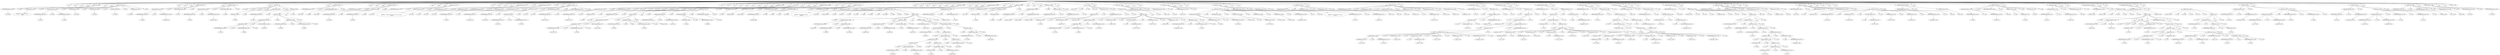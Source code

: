digraph {

"Prog_10576"->"<
>10577";
"Prog_10576"->"<
>10578";
"Prog_10576"->"<
>10579";
"Prog_10576"->"<
>10580";
"Prog_10576"->"CallFunction_10581";
"CallFunction_10581"->"IDENTIFIERExpression_10582";
"IDENTIFIERExpression_10582"->"<cat>10583";
"CallFunction_10581"->"<(>10584";
"CallFunction_10581"->"STRINGExpression_10585";
"STRINGExpression_10585"->"<EXAMPLE 1: sin(x) for a vector --\n>10586";
"CallFunction_10581"->"<)>10587";
"Prog_10576"->"<
>10588";
"Prog_10576"->"<
>10589";
"Prog_10576"->"CallFunction_10590";
"CallFunction_10590"->"AssignmentOpetators_10591";
"AssignmentOpetators_10591"->"IDENTIFIERExpression_10592";
"IDENTIFIERExpression_10592"->"<x>10593";
"AssignmentOpetators_10591"->"<=>10594";
"AssignmentOpetators_10591"->"IDENTIFIERExpression_10595";
"IDENTIFIERExpression_10595"->"<c>10596";
"CallFunction_10590"->"<(>10597";
"CallFunction_10590"->"FLOATExpression_10598";
"FLOATExpression_10598"->"<0.1>10599";
"CallFunction_10590"->"<,>10600";
"CallFunction_10590"->"FLOATExpression_10601";
"FLOATExpression_10601"->"<0.6>10602";
"CallFunction_10590"->"<,>10603";
"CallFunction_10590"->"FLOATExpression_10604";
"FLOATExpression_10604"->"<1.0>10605";
"CallFunction_10590"->"<,>10606";
"CallFunction_10590"->"FLOATExpression_10607";
"FLOATExpression_10607"->"<1.5>10608";
"CallFunction_10590"->"<)>10609";
"Prog_10576"->"<
>10610";
"Prog_10576"->"<
>10611";
"Prog_10576"->"<
>10612";
"Prog_10576"->"CallFunction_10613";
"CallFunction_10613"->"AssignmentOpetators_10614";
"AssignmentOpetators_10614"->"IDENTIFIERExpression_10615";
"IDENTIFIERExpression_10615"->"<n>10616";
"AssignmentOpetators_10614"->"<=>10617";
"AssignmentOpetators_10614"->"IDENTIFIERExpression_10618";
"IDENTIFIERExpression_10618"->"<length>10619";
"CallFunction_10613"->"<(>10620";
"CallFunction_10613"->"IDENTIFIERExpression_10621";
"IDENTIFIERExpression_10621"->"<x>10622";
"CallFunction_10613"->"<)>10623";
"Prog_10576"->"<
>10624";
"Prog_10576"->"CallFunction_10625";
"CallFunction_10625"->"AssignmentOpetators_10626";
"AssignmentOpetators_10626"->"IDENTIFIERExpression_10627";
"IDENTIFIERExpression_10627"->"<r>10628";
"AssignmentOpetators_10626"->"<=>10629";
"AssignmentOpetators_10626"->"IDENTIFIERExpression_10630";
"IDENTIFIERExpression_10630"->"<numeric>10631";
"CallFunction_10625"->"<(>10632";
"CallFunction_10625"->"IDENTIFIERExpression_10633";
"IDENTIFIERExpression_10633"->"<n>10634";
"CallFunction_10625"->"<)>10635";
"Prog_10576"->"<
>10636";
"Prog_10576"->"For_10637";
"For_10637"->"<for>10638";
"For_10637"->"<(>10639";
"For_10637"->"<i>10640";
"For_10637"->"<in>10641";
"For_10637"->"ColonOperator_10642";
"ColonOperator_10642"->"INTExpression_10643";
"INTExpression_10643"->"<1>10644";
"ColonOperator_10642"->"<:>10645";
"ColonOperator_10642"->"IDENTIFIERExpression_10646";
"IDENTIFIERExpression_10646"->"<n>10647";
"For_10637"->"<)>10648";
"For_10637"->"Compound_10649";
"Compound_10649"->"<{>10650";
"Compound_10649"->"CallFunction_10651";
"CallFunction_10651"->"AssignmentOpetators_10652";
"AssignmentOpetators_10652"->"IndexingBasic_10653";
"IndexingBasic_10653"->"IDENTIFIERExpression_10654";
"IDENTIFIERExpression_10654"->"<r>10655";
"IndexingBasic_10653"->"<[>10656";
"IndexingBasic_10653"->"IDENTIFIERExpression_10657";
"IDENTIFIERExpression_10657"->"<i>10658";
"IndexingBasic_10653"->"<]>10659";
"AssignmentOpetators_10652"->"<=>10660";
"AssignmentOpetators_10652"->"IDENTIFIERExpression_10661";
"IDENTIFIERExpression_10661"->"<sin>10662";
"CallFunction_10651"->"<(>10663";
"CallFunction_10651"->"IndexingBasic_10664";
"IndexingBasic_10664"->"IDENTIFIERExpression_10665";
"IDENTIFIERExpression_10665"->"<x>10666";
"IndexingBasic_10664"->"<[>10667";
"IndexingBasic_10664"->"IDENTIFIERExpression_10668";
"IDENTIFIERExpression_10668"->"<i>10669";
"IndexingBasic_10664"->"<]>10670";
"CallFunction_10651"->"<)>10671";
"Compound_10649"->"<
>10672";
"Compound_10649"->"<}>10673";
"Prog_10576"->"<
>10674";
"Prog_10576"->"CallFunction_10675";
"CallFunction_10675"->"IDENTIFIERExpression_10676";
"IDENTIFIERExpression_10676"->"<print>10677";
"CallFunction_10675"->"<(>10678";
"CallFunction_10675"->"IDENTIFIERExpression_10679";
"IDENTIFIERExpression_10679"->"<r>10680";
"CallFunction_10675"->"<)>10681";
"Prog_10576"->"<
>10682";
"Prog_10576"->"<
>10683";
"Prog_10576"->"<
>10684";
"Prog_10576"->"CallFunction_10685";
"CallFunction_10685"->"IDENTIFIERExpression_10686";
"IDENTIFIERExpression_10686"->"<print>10687";
"CallFunction_10685"->"<(>10688";
"CallFunction_10685"->"CallFunction_10689";
"CallFunction_10689"->"IDENTIFIERExpression_10690";
"IDENTIFIERExpression_10690"->"<sin>10691";
"CallFunction_10689"->"<(>10692";
"CallFunction_10689"->"IDENTIFIERExpression_10693";
"IDENTIFIERExpression_10693"->"<x>10694";
"CallFunction_10689"->"<)>10695";
"CallFunction_10685"->"<)>10696";
"Prog_10576"->"<
>10697";
"Prog_10576"->"<
>10698";
"Prog_10576"->"<
>10699";
"Prog_10576"->"CallFunction_10700";
"CallFunction_10700"->"IDENTIFIERExpression_10701";
"IDENTIFIERExpression_10701"->"<cat>10702";
"CallFunction_10700"->"<(>10703";
"CallFunction_10700"->"STRINGExpression_10704";
"STRINGExpression_10704"->"<\n\nEXAMPLE 2: Compute the mean of every row of a matrix --\n>10705";
"CallFunction_10700"->"<)>10706";
"Prog_10576"->"<
>10707";
"Prog_10576"->"<
>10708";
"Prog_10576"->"<
>10709";
"Prog_10576"->"<
>10710";
"Prog_10576"->"AssignmentOpetators_10711";
"AssignmentOpetators_10711"->"IDENTIFIERExpression_10712";
"IDENTIFIERExpression_10712"->"<N>10713";
"AssignmentOpetators_10711"->"<=>10714";
"AssignmentOpetators_10711"->"INTExpression_10715";
"INTExpression_10715"->"<4>10716";
"Prog_10576"->"<;>10717";
"Prog_10576"->"AssignmentOpetators_10718";
"AssignmentOpetators_10718"->"IDENTIFIERExpression_10719";
"IDENTIFIERExpression_10719"->"<M>10720";
"AssignmentOpetators_10718"->"<=>10721";
"AssignmentOpetators_10718"->"INTExpression_10722";
"INTExpression_10722"->"<100>10723";
"Prog_10576"->"<;>10724";
"Prog_10576"->"<
>10725";
"Prog_10576"->"CallFunction_10726";
"CallFunction_10726"->"AssignmentOpetators_10727";
"AssignmentOpetators_10727"->"IDENTIFIERExpression_10728";
"IDENTIFIERExpression_10728"->"<r>10729";
"AssignmentOpetators_10727"->"<=>10730";
"AssignmentOpetators_10727"->"IDENTIFIERExpression_10731";
"IDENTIFIERExpression_10731"->"<matrix>10732";
"CallFunction_10726"->"<(>10733";
"CallFunction_10726"->"CallFunction_10734";
"CallFunction_10734"->"IDENTIFIERExpression_10735";
"IDENTIFIERExpression_10735"->"<runif>10736";
"CallFunction_10734"->"<(>10737";
"CallFunction_10734"->"MultOrDivBinary_10738";
"MultOrDivBinary_10738"->"IDENTIFIERExpression_10739";
"IDENTIFIERExpression_10739"->"<N>10740";
"MultOrDivBinary_10738"->"<*>10741";
"MultOrDivBinary_10738"->"IDENTIFIERExpression_10742";
"IDENTIFIERExpression_10742"->"<M>10743";
"CallFunction_10734"->"<)>10744";
"CallFunction_10726"->"<,>10745";
"CallFunction_10726"->"IDENTIFIERExpression_10746";
"IDENTIFIERExpression_10746"->"<N>10747";
"CallFunction_10726"->"<,>10748";
"CallFunction_10726"->"IDENTIFIERExpression_10749";
"IDENTIFIERExpression_10749"->"<M>10750";
"CallFunction_10726"->"<)>10751";
"Prog_10576"->"<
>10752";
"Prog_10576"->"<
>10753";
"Prog_10576"->"<
>10754";
"Prog_10576"->"<
>10755";
"Prog_10576"->"<
>10756";
"Prog_10576"->"<
>10757";
"Prog_10576"->"<
>10758";
"Prog_10576"->"<
>10759";
"Prog_10576"->"<
>10760";
"Prog_10576"->"CallFunction_10761";
"CallFunction_10761"->"AssignmentOpetators_10762";
"AssignmentOpetators_10762"->"IDENTIFIERExpression_10763";
"IDENTIFIERExpression_10763"->"<mean1>10764";
"AssignmentOpetators_10762"->"<=>10765";
"AssignmentOpetators_10762"->"IDENTIFIERExpression_10766";
"IDENTIFIERExpression_10766"->"<numeric>10767";
"CallFunction_10761"->"<(>10768";
"CallFunction_10761"->"IDENTIFIERExpression_10769";
"IDENTIFIERExpression_10769"->"<M>10770";
"CallFunction_10761"->"<)>10771";
"Prog_10576"->"<
>10772";
"Prog_10576"->"For_10773";
"For_10773"->"<for>10774";
"For_10773"->"<(>10775";
"For_10773"->"<i>10776";
"For_10773"->"<in>10777";
"For_10773"->"ColonOperator_10778";
"ColonOperator_10778"->"INTExpression_10779";
"INTExpression_10779"->"<1>10780";
"ColonOperator_10778"->"<:>10781";
"ColonOperator_10778"->"IDENTIFIERExpression_10782";
"IDENTIFIERExpression_10782"->"<M>10783";
"For_10773"->"<)>10784";
"For_10773"->"Compound_10785";
"Compound_10785"->"<{>10786";
"Compound_10785"->"CallFunction_10787";
"CallFunction_10787"->"AssignmentOpetators_10788";
"AssignmentOpetators_10788"->"IndexingBasic_10789";
"IndexingBasic_10789"->"IDENTIFIERExpression_10790";
"IDENTIFIERExpression_10790"->"<mean1>10791";
"IndexingBasic_10789"->"<[>10792";
"IndexingBasic_10789"->"IDENTIFIERExpression_10793";
"IDENTIFIERExpression_10793"->"<i>10794";
"IndexingBasic_10789"->"<]>10795";
"AssignmentOpetators_10788"->"<=>10796";
"AssignmentOpetators_10788"->"IDENTIFIERExpression_10797";
"IDENTIFIERExpression_10797"->"<mean>10798";
"CallFunction_10787"->"<(>10799";
"CallFunction_10787"->"IndexingBasic_10800";
"IndexingBasic_10800"->"IDENTIFIERExpression_10801";
"IDENTIFIERExpression_10801"->"<r>10802";
"IndexingBasic_10800"->"<[>10803";
"IndexingBasic_10800"->"<,>10804";
"IndexingBasic_10800"->"IDENTIFIERExpression_10805";
"IDENTIFIERExpression_10805"->"<i>10806";
"IndexingBasic_10800"->"<]>10807";
"CallFunction_10787"->"<)>10808";
"Compound_10785"->"<
>10809";
"Compound_10785"->"<}>10810";
"Prog_10576"->"<
>10811";
"Prog_10576"->"<
>10812";
"Prog_10576"->"<
>10813";
"Prog_10576"->"WrappedWithPercent_10814";
"WrappedWithPercent_10814"->"CallFunction_10815";
"CallFunction_10815"->"AssignmentOpetators_10816";
"AssignmentOpetators_10816"->"IDENTIFIERExpression_10817";
"IDENTIFIERExpression_10817"->"<mean2>10818";
"AssignmentOpetators_10816"->"<=>10819";
"AssignmentOpetators_10816"->"IDENTIFIERExpression_10820";
"IDENTIFIERExpression_10820"->"<rep>10821";
"CallFunction_10815"->"<(>10822";
"CallFunction_10815"->"MultOrDivBinary_10823";
"MultOrDivBinary_10823"->"INTExpression_10824";
"INTExpression_10824"->"<1>10825";
"MultOrDivBinary_10823"->"</>10826";
"MultOrDivBinary_10823"->"IDENTIFIERExpression_10827";
"IDENTIFIERExpression_10827"->"<N>10828";
"CallFunction_10815"->"<,>10829";
"CallFunction_10815"->"IDENTIFIERExpression_10830";
"IDENTIFIERExpression_10830"->"<N>10831";
"CallFunction_10815"->"<)>10832";
"WrappedWithPercent_10814"->"<%*%>10833";
"WrappedWithPercent_10814"->"IDENTIFIERExpression_10834";
"IDENTIFIERExpression_10834"->"<r>10835";
"Prog_10576"->"<
>10836";
"Prog_10576"->"<
>10837";
"Prog_10576"->"<
>10838";
"Prog_10576"->"CallFunction_10839";
"CallFunction_10839"->"IDENTIFIERExpression_10840";
"IDENTIFIERExpression_10840"->"<all.equal>10841";
"CallFunction_10839"->"<(>10842";
"CallFunction_10839"->"IDENTIFIERExpression_10843";
"IDENTIFIERExpression_10843"->"<mean1>10844";
"CallFunction_10839"->"<,>10845";
"CallFunction_10839"->"IndexingBasic_10846";
"IndexingBasic_10846"->"IDENTIFIERExpression_10847";
"IDENTIFIERExpression_10847"->"<mean2>10848";
"IndexingBasic_10846"->"<[>10849";
"IndexingBasic_10846"->"<,>10850";
"IndexingBasic_10846"->"<]>10851";
"CallFunction_10839"->"<)>10852";
"Prog_10576"->"<
>10853";
"Prog_10576"->"<
>10854";
"Prog_10576"->"<
>10855";
"Prog_10576"->"<
>10856";
"Prog_10576"->"<
>10857";
"Prog_10576"->"<
>10858";
"Prog_10576"->"<
>10859";
"Prog_10576"->"CallFunction_10860";
"CallFunction_10860"->"IDENTIFIERExpression_10861";
"IDENTIFIERExpression_10861"->"<cat>10862";
"CallFunction_10860"->"<(>10863";
"CallFunction_10860"->"STRINGExpression_10864";
"STRINGExpression_10864"->"<\n\nEXAMPLE 3: Nelson-Siegel yield curve\n>10865";
"CallFunction_10860"->"<)>10866";
"Prog_10576"->"<
>10867";
"Prog_10576"->"<
>10868";
"Prog_10576"->"<
>10869";
"Prog_10576"->"AssignmentOpetators_10870";
"AssignmentOpetators_10870"->"IDENTIFIERExpression_10871";
"IDENTIFIERExpression_10871"->"<nsz>10872";
"AssignmentOpetators_10870"->"<<->10873";
"AssignmentOpetators_10870"->"DefineFunction_10874";
"DefineFunction_10874"->"<function>10875";
"DefineFunction_10874"->"<(>10876";
"DefineFunction_10874"->"<b0>10877";
"DefineFunction_10874"->"<,>10878";
"DefineFunction_10874"->"<b1>10879";
"DefineFunction_10874"->"<,>10880";
"DefineFunction_10874"->"<b2>10881";
"DefineFunction_10874"->"<,>10882";
"DefineFunction_10874"->"<tau>10883";
"DefineFunction_10874"->"<,>10884";
"DefineFunction_10874"->"<t>10885";
"DefineFunction_10874"->"<)>10886";
"DefineFunction_10874"->"Compound_10887";
"Compound_10887"->"<{>10888";
"Compound_10887"->"AssignmentOpetators_10889";
"AssignmentOpetators_10889"->"IDENTIFIERExpression_10890";
"IDENTIFIERExpression_10890"->"<tmp>10891";
"AssignmentOpetators_10889"->"<=>10892";
"AssignmentOpetators_10889"->"MultOrDivBinary_10893";
"MultOrDivBinary_10893"->"IDENTIFIERExpression_10894";
"IDENTIFIERExpression_10894"->"<t>10895";
"MultOrDivBinary_10893"->"</>10896";
"MultOrDivBinary_10893"->"IDENTIFIERExpression_10897";
"IDENTIFIERExpression_10897"->"<tau>10898";
"Compound_10887"->"<
>10899";
"Compound_10887"->"CallFunction_10900";
"CallFunction_10900"->"AssignmentOpetators_10901";
"AssignmentOpetators_10901"->"IDENTIFIERExpression_10902";
"IDENTIFIERExpression_10902"->"<tmp2>10903";
"AssignmentOpetators_10901"->"<=>10904";
"AssignmentOpetators_10901"->"IDENTIFIERExpression_10905";
"IDENTIFIERExpression_10905"->"<exp>10906";
"CallFunction_10900"->"<(>10907";
"CallFunction_10900"->"MinusOrPlusUnary_10908";
"MinusOrPlusUnary_10908"->"<->10909";
"MinusOrPlusUnary_10908"->"IDENTIFIERExpression_10910";
"IDENTIFIERExpression_10910"->"<tmp>10911";
"CallFunction_10900"->"<)>10912";
"Compound_10887"->"<
>10913";
"Compound_10887"->"CallFunction_10914";
"CallFunction_10914"->"IDENTIFIERExpression_10915";
"IDENTIFIERExpression_10915"->"<return>10916";
"CallFunction_10914"->"<(>10917";
"CallFunction_10914"->"MinusOrPlusBinary_10918";
"MinusOrPlusBinary_10918"->"MinusOrPlusBinary_10919";
"MinusOrPlusBinary_10919"->"IDENTIFIERExpression_10920";
"IDENTIFIERExpression_10920"->"<b0>10921";
"MinusOrPlusBinary_10919"->"<+>10922";
"MinusOrPlusBinary_10919"->"Parenthesis_10923";
"Parenthesis_10923"->"<(>10924";
"Parenthesis_10923"->"MultOrDivBinary_10925";
"MultOrDivBinary_10925"->"MultOrDivBinary_10926";
"MultOrDivBinary_10926"->"Parenthesis_10927";
"Parenthesis_10927"->"<(>10928";
"Parenthesis_10927"->"MinusOrPlusBinary_10929";
"MinusOrPlusBinary_10929"->"IDENTIFIERExpression_10930";
"IDENTIFIERExpression_10930"->"<b1>10931";
"MinusOrPlusBinary_10929"->"<+>10932";
"MinusOrPlusBinary_10929"->"IDENTIFIERExpression_10933";
"IDENTIFIERExpression_10933"->"<b2>10934";
"Parenthesis_10927"->"<)>10935";
"MultOrDivBinary_10926"->"<*>10936";
"MultOrDivBinary_10926"->"Parenthesis_10937";
"Parenthesis_10937"->"<(>10938";
"Parenthesis_10937"->"MinusOrPlusBinary_10939";
"MinusOrPlusBinary_10939"->"INTExpression_10940";
"INTExpression_10940"->"<1>10941";
"MinusOrPlusBinary_10939"->"<->10942";
"MinusOrPlusBinary_10939"->"IDENTIFIERExpression_10943";
"IDENTIFIERExpression_10943"->"<tmp2>10944";
"Parenthesis_10937"->"<)>10945";
"MultOrDivBinary_10925"->"</>10946";
"MultOrDivBinary_10925"->"Parenthesis_10947";
"Parenthesis_10947"->"<(>10948";
"Parenthesis_10947"->"IDENTIFIERExpression_10949";
"IDENTIFIERExpression_10949"->"<tmp>10950";
"Parenthesis_10947"->"<)>10951";
"Parenthesis_10923"->"<)>10952";
"MinusOrPlusBinary_10918"->"<->10953";
"MinusOrPlusBinary_10918"->"Parenthesis_10954";
"Parenthesis_10954"->"<(>10955";
"Parenthesis_10954"->"MultOrDivBinary_10956";
"MultOrDivBinary_10956"->"IDENTIFIERExpression_10957";
"IDENTIFIERExpression_10957"->"<b2>10958";
"MultOrDivBinary_10956"->"<*>10959";
"MultOrDivBinary_10956"->"IDENTIFIERExpression_10960";
"IDENTIFIERExpression_10960"->"<tmp2>10961";
"Parenthesis_10954"->"<)>10962";
"CallFunction_10914"->"<)>10963";
"Compound_10887"->"<
>10964";
"Compound_10887"->"<}>10965";
"Prog_10576"->"<
>10966";
"Prog_10576"->"<
>10967";
"Prog_10576"->"CallFunction_10968";
"CallFunction_10968"->"AssignmentOpetators_10969";
"AssignmentOpetators_10969"->"IDENTIFIERExpression_10970";
"IDENTIFIERExpression_10970"->"<timepoints>10971";
"AssignmentOpetators_10969"->"<<->10972";
"AssignmentOpetators_10969"->"IDENTIFIERExpression_10973";
"IDENTIFIERExpression_10973"->"<c>10974";
"CallFunction_10968"->"<(>10975";
"CallFunction_10968"->"FLOATExpression_10976";
"FLOATExpression_10976"->"<0.01>10977";
"CallFunction_10968"->"<,>10978";
"CallFunction_10968"->"ColonOperator_10979";
"ColonOperator_10979"->"INTExpression_10980";
"INTExpression_10980"->"<1>10981";
"ColonOperator_10979"->"<:>10982";
"ColonOperator_10979"->"INTExpression_10983";
"INTExpression_10983"->"<5>10984";
"CallFunction_10968"->"<)>10985";
"Prog_10576"->"<
>10986";
"Prog_10576"->"<
>10987";
"Prog_10576"->"<
>10988";
"Prog_10576"->"CallFunction_10989";
"CallFunction_10989"->"AssignmentOpetators_10990";
"AssignmentOpetators_10990"->"IDENTIFIERExpression_10991";
"IDENTIFIERExpression_10991"->"<z>10992";
"AssignmentOpetators_10990"->"<<->10993";
"AssignmentOpetators_10990"->"IDENTIFIERExpression_10994";
"IDENTIFIERExpression_10994"->"<numeric>10995";
"CallFunction_10989"->"<(>10996";
"CallFunction_10989"->"CallFunction_10997";
"CallFunction_10997"->"IDENTIFIERExpression_10998";
"IDENTIFIERExpression_10998"->"<length>10999";
"CallFunction_10997"->"<(>11000";
"CallFunction_10997"->"IDENTIFIERExpression_11001";
"IDENTIFIERExpression_11001"->"<timepoints>11002";
"CallFunction_10997"->"<)>11003";
"CallFunction_10989"->"<)>11004";
"Prog_10576"->"<
>11005";
"Prog_10576"->"For_11006";
"For_11006"->"<for>11007";
"For_11006"->"<(>11008";
"For_11006"->"<i>11009";
"For_11006"->"<in>11010";
"For_11006"->"CallFunction_11011";
"CallFunction_11011"->"ColonOperator_11012";
"ColonOperator_11012"->"INTExpression_11013";
"INTExpression_11013"->"<1>11014";
"ColonOperator_11012"->"<:>11015";
"ColonOperator_11012"->"IDENTIFIERExpression_11016";
"IDENTIFIERExpression_11016"->"<length>11017";
"CallFunction_11011"->"<(>11018";
"CallFunction_11011"->"IDENTIFIERExpression_11019";
"IDENTIFIERExpression_11019"->"<timepoints>11020";
"CallFunction_11011"->"<)>11021";
"For_11006"->"<)>11022";
"For_11006"->"Compound_11023";
"Compound_11023"->"<{>11024";
"Compound_11023"->"CallFunction_11025";
"CallFunction_11025"->"AssignmentOpetators_11026";
"AssignmentOpetators_11026"->"IndexingBasic_11027";
"IndexingBasic_11027"->"IDENTIFIERExpression_11028";
"IDENTIFIERExpression_11028"->"<z>11029";
"IndexingBasic_11027"->"<[>11030";
"IndexingBasic_11027"->"IDENTIFIERExpression_11031";
"IDENTIFIERExpression_11031"->"<i>11032";
"IndexingBasic_11027"->"<]>11033";
"AssignmentOpetators_11026"->"<<->11034";
"AssignmentOpetators_11026"->"IDENTIFIERExpression_11035";
"IDENTIFIERExpression_11035"->"<nsz>11036";
"CallFunction_11025"->"<(>11037";
"CallFunction_11025"->"FLOATExpression_11038";
"FLOATExpression_11038"->"<14.084>11039";
"CallFunction_11025"->"<,>11040";
"CallFunction_11025"->"MinusOrPlusUnary_11041";
"MinusOrPlusUnary_11041"->"<->11042";
"MinusOrPlusUnary_11041"->"FLOATExpression_11043";
"FLOATExpression_11043"->"<3.4107>11044";
"CallFunction_11025"->"<,>11045";
"CallFunction_11025"->"FLOATExpression_11046";
"FLOATExpression_11046"->"<0.0015>11047";
"CallFunction_11025"->"<,>11048";
"CallFunction_11025"->"FLOATExpression_11049";
"FLOATExpression_11049"->"<1.8832>11050";
"CallFunction_11025"->"<,>11051";
"CallFunction_11025"->"IndexingBasic_11052";
"IndexingBasic_11052"->"IDENTIFIERExpression_11053";
"IDENTIFIERExpression_11053"->"<timepoints>11054";
"IndexingBasic_11052"->"<[>11055";
"IndexingBasic_11052"->"IDENTIFIERExpression_11056";
"IDENTIFIERExpression_11056"->"<i>11057";
"IndexingBasic_11052"->"<]>11058";
"CallFunction_11025"->"<)>11059";
"Compound_11023"->"<
>11060";
"Compound_11023"->"<}>11061";
"Prog_10576"->"<
>11062";
"Prog_10576"->"CallFunction_11063";
"CallFunction_11063"->"IDENTIFIERExpression_11064";
"IDENTIFIERExpression_11064"->"<print>11065";
"CallFunction_11063"->"<(>11066";
"CallFunction_11063"->"IDENTIFIERExpression_11067";
"IDENTIFIERExpression_11067"->"<z>11068";
"CallFunction_11063"->"<)>11069";
"Prog_10576"->"<
>11070";
"Prog_10576"->"<
>11071";
"Prog_10576"->"<
>11072";
"Prog_10576"->"CallFunction_11073";
"CallFunction_11073"->"IDENTIFIERExpression_11074";
"IDENTIFIERExpression_11074"->"<print>11075";
"CallFunction_11073"->"<(>11076";
"CallFunction_11073"->"CallFunction_11077";
"CallFunction_11077"->"AssignmentOpetators_11078";
"AssignmentOpetators_11078"->"IDENTIFIERExpression_11079";
"IDENTIFIERExpression_11079"->"<z>11080";
"AssignmentOpetators_11078"->"<<->11081";
"AssignmentOpetators_11078"->"IDENTIFIERExpression_11082";
"IDENTIFIERExpression_11082"->"<nsz>11083";
"CallFunction_11077"->"<(>11084";
"CallFunction_11077"->"FLOATExpression_11085";
"FLOATExpression_11085"->"<14.084>11086";
"CallFunction_11077"->"<,>11087";
"CallFunction_11077"->"MinusOrPlusUnary_11088";
"MinusOrPlusUnary_11088"->"<->11089";
"MinusOrPlusUnary_11088"->"FLOATExpression_11090";
"FLOATExpression_11090"->"<3.4107>11091";
"CallFunction_11077"->"<,>11092";
"CallFunction_11077"->"FLOATExpression_11093";
"FLOATExpression_11093"->"<0.0015>11094";
"CallFunction_11077"->"<,>11095";
"CallFunction_11077"->"FLOATExpression_11096";
"FLOATExpression_11096"->"<1.8832>11097";
"CallFunction_11077"->"<,>11098";
"CallFunction_11077"->"IDENTIFIERExpression_11099";
"IDENTIFIERExpression_11099"->"<timepoints>11100";
"CallFunction_11077"->"<)>11101";
"CallFunction_11073"->"<)>11102";
"Prog_10576"->"<
>11103";
"Prog_10576"->"<
>11104";
"Prog_10576"->"<
>11105";
"Prog_10576"->"CallFunction_11106";
"CallFunction_11106"->"IDENTIFIERExpression_11107";
"IDENTIFIERExpression_11107"->"<cat>11108";
"CallFunction_11106"->"<(>11109";
"CallFunction_11106"->"STRINGExpression_11110";
"STRINGExpression_11110"->"<\n\nEXAMPLE 3: Making the NPV of a bond--\n>11111";
"CallFunction_11106"->"<)>11112";
"Prog_10576"->"<
>11113";
"Prog_10576"->"<
>11114";
"Prog_10576"->"<
>11115";
"Prog_10576"->"CallFunction_11116";
"CallFunction_11116"->"AssignmentOpetators_11117";
"AssignmentOpetators_11117"->"IDENTIFIERExpression_11118";
"IDENTIFIERExpression_11118"->"<C>11119";
"AssignmentOpetators_11117"->"<=>11120";
"AssignmentOpetators_11117"->"IDENTIFIERExpression_11121";
"IDENTIFIERExpression_11121"->"<rep>11122";
"CallFunction_11116"->"<(>11123";
"CallFunction_11116"->"INTExpression_11124";
"INTExpression_11124"->"<100>11125";
"CallFunction_11116"->"<,>11126";
"CallFunction_11116"->"INTExpression_11127";
"INTExpression_11127"->"<6>11128";
"CallFunction_11116"->"<)>11129";
"Prog_10576"->"<
>11130";
"Prog_10576"->"CallFunction_11131";
"CallFunction_11131"->"IDENTIFIERExpression_11132";
"IDENTIFIERExpression_11132"->"<nsz>11133";
"CallFunction_11131"->"<(>11134";
"CallFunction_11131"->"FLOATExpression_11135";
"FLOATExpression_11135"->"<14.084>11136";
"CallFunction_11131"->"<,>11137";
"CallFunction_11131"->"MinusOrPlusUnary_11138";
"MinusOrPlusUnary_11138"->"<->11139";
"MinusOrPlusUnary_11138"->"FLOATExpression_11140";
"FLOATExpression_11140"->"<3.4107>11141";
"CallFunction_11131"->"<,>11142";
"CallFunction_11131"->"FLOATExpression_11143";
"FLOATExpression_11143"->"<0.0015>11144";
"CallFunction_11131"->"<,>11145";
"CallFunction_11131"->"FLOATExpression_11146";
"FLOATExpression_11146"->"<1.8832>11147";
"CallFunction_11131"->"<,>11148";
"CallFunction_11131"->"IDENTIFIERExpression_11149";
"IDENTIFIERExpression_11149"->"<timepoints>11150";
"CallFunction_11131"->"<)>11151";
"Prog_10576"->"<
>11152";
"Prog_10576"->"MultOrDivBinary_11153";
"MultOrDivBinary_11153"->"IDENTIFIERExpression_11154";
"IDENTIFIERExpression_11154"->"<C>11155";
"MultOrDivBinary_11153"->"</>11156";
"MultOrDivBinary_11153"->"Parenthesis_11157";
"Parenthesis_11157"->"<(>11158";
"Parenthesis_11157"->"ExponentiationBinary_11159";
"ExponentiationBinary_11159"->"Parenthesis_11160";
"Parenthesis_11160"->"<(>11161";
"Parenthesis_11160"->"FLOATExpression_11162";
"FLOATExpression_11162"->"<1.05>11163";
"Parenthesis_11160"->"<)>11164";
"ExponentiationBinary_11159"->"<^>11165";
"ExponentiationBinary_11159"->"IDENTIFIERExpression_11166";
"IDENTIFIERExpression_11166"->"<timepoints>11167";
"Parenthesis_11157"->"<)>11168";
"Prog_10576"->"<
>11169";
"Prog_10576"->"MultOrDivBinary_11170";
"MultOrDivBinary_11170"->"IDENTIFIERExpression_11171";
"IDENTIFIERExpression_11171"->"<C>11172";
"MultOrDivBinary_11170"->"</>11173";
"MultOrDivBinary_11170"->"Parenthesis_11174";
"Parenthesis_11174"->"<(>11175";
"Parenthesis_11174"->"Parenthesis_11176";
"Parenthesis_11176"->"<(>11177";
"Parenthesis_11176"->"MinusOrPlusBinary_11178";
"MinusOrPlusBinary_11178"->"INTExpression_11179";
"INTExpression_11179"->"<1>11180";
"MinusOrPlusBinary_11178"->"<+>11181";
"MinusOrPlusBinary_11178"->"ExponentiationBinary_11182";
"ExponentiationBinary_11182"->"Parenthesis_11183";
"Parenthesis_11183"->"<(>11184";
"Parenthesis_11183"->"CallFunction_11185";
"CallFunction_11185"->"MultOrDivBinary_11186";
"MultOrDivBinary_11186"->"FLOATExpression_11187";
"FLOATExpression_11187"->"<0.01>11188";
"MultOrDivBinary_11186"->"<*>11189";
"MultOrDivBinary_11186"->"IDENTIFIERExpression_11190";
"IDENTIFIERExpression_11190"->"<nsz>11191";
"CallFunction_11185"->"<(>11192";
"CallFunction_11185"->"FLOATExpression_11193";
"FLOATExpression_11193"->"<14.084>11194";
"CallFunction_11185"->"<,>11195";
"CallFunction_11185"->"MinusOrPlusUnary_11196";
"MinusOrPlusUnary_11196"->"<->11197";
"MinusOrPlusUnary_11196"->"FLOATExpression_11198";
"FLOATExpression_11198"->"<3.4107>11199";
"CallFunction_11185"->"<,>11200";
"CallFunction_11185"->"FLOATExpression_11201";
"FLOATExpression_11201"->"<0.0015>11202";
"CallFunction_11185"->"<,>11203";
"CallFunction_11185"->"FLOATExpression_11204";
"FLOATExpression_11204"->"<1.8832>11205";
"CallFunction_11185"->"<,>11206";
"CallFunction_11185"->"IDENTIFIERExpression_11207";
"IDENTIFIERExpression_11207"->"<timepoints>11208";
"CallFunction_11185"->"<)>11209";
"Parenthesis_11183"->"<)>11210";
"ExponentiationBinary_11182"->"<^>11211";
"ExponentiationBinary_11182"->"IDENTIFIERExpression_11212";
"IDENTIFIERExpression_11212"->"<timepoints>11213";
"Parenthesis_11176"->"<)>11214";
"Parenthesis_11174"->"<)>11215";
"Prog_10576"->"<
>11216";
"Prog_10576"->"<
>11217";
"Prog_10576"->"WrappedWithPercent_11218";
"WrappedWithPercent_11218"->"IDENTIFIERExpression_11219";
"IDENTIFIERExpression_11219"->"<C>11220";
"WrappedWithPercent_11218"->"<%*%>11221";
"WrappedWithPercent_11218"->"ExponentiationBinary_11222";
"ExponentiationBinary_11222"->"Parenthesis_11223";
"Parenthesis_11223"->"<(>11224";
"Parenthesis_11223"->"MinusOrPlusBinary_11225";
"MinusOrPlusBinary_11225"->"INTExpression_11226";
"INTExpression_11226"->"<1>11227";
"MinusOrPlusBinary_11225"->"<+>11228";
"MinusOrPlusBinary_11225"->"Parenthesis_11229";
"Parenthesis_11229"->"<(>11230";
"Parenthesis_11229"->"CallFunction_11231";
"CallFunction_11231"->"MultOrDivBinary_11232";
"MultOrDivBinary_11232"->"FLOATExpression_11233";
"FLOATExpression_11233"->"<0.01>11234";
"MultOrDivBinary_11232"->"<*>11235";
"MultOrDivBinary_11232"->"IDENTIFIERExpression_11236";
"IDENTIFIERExpression_11236"->"<nsz>11237";
"CallFunction_11231"->"<(>11238";
"CallFunction_11231"->"FLOATExpression_11239";
"FLOATExpression_11239"->"<14.084>11240";
"CallFunction_11231"->"<,>11241";
"CallFunction_11231"->"MinusOrPlusUnary_11242";
"MinusOrPlusUnary_11242"->"<->11243";
"MinusOrPlusUnary_11242"->"FLOATExpression_11244";
"FLOATExpression_11244"->"<3.4107>11245";
"CallFunction_11231"->"<,>11246";
"CallFunction_11231"->"FLOATExpression_11247";
"FLOATExpression_11247"->"<0.0015>11248";
"CallFunction_11231"->"<,>11249";
"CallFunction_11231"->"FLOATExpression_11250";
"FLOATExpression_11250"->"<1.8832>11251";
"CallFunction_11231"->"<,>11252";
"CallFunction_11231"->"IDENTIFIERExpression_11253";
"IDENTIFIERExpression_11253"->"<timepoints>11254";
"CallFunction_11231"->"<)>11255";
"Parenthesis_11229"->"<)>11256";
"Parenthesis_11223"->"<)>11257";
"ExponentiationBinary_11222"->"<^>11258";
"ExponentiationBinary_11222"->"MinusOrPlusUnary_11259";
"MinusOrPlusUnary_11259"->"<->11260";
"MinusOrPlusUnary_11259"->"IDENTIFIERExpression_11261";
"IDENTIFIERExpression_11261"->"<timepoints>11262";
"Prog_10576"->"<
>11263";
"Prog_10576"->"CallFunction_11264";
"CallFunction_11264"->"IDENTIFIERExpression_11265";
"IDENTIFIERExpression_11265"->"<sum>11266";
"CallFunction_11264"->"<(>11267";
"CallFunction_11264"->"MultOrDivBinary_11268";
"MultOrDivBinary_11268"->"IDENTIFIERExpression_11269";
"IDENTIFIERExpression_11269"->"<C>11270";
"MultOrDivBinary_11268"->"<*>11271";
"MultOrDivBinary_11268"->"ExponentiationBinary_11272";
"ExponentiationBinary_11272"->"Parenthesis_11273";
"Parenthesis_11273"->"<(>11274";
"Parenthesis_11273"->"MinusOrPlusBinary_11275";
"MinusOrPlusBinary_11275"->"INTExpression_11276";
"INTExpression_11276"->"<1>11277";
"MinusOrPlusBinary_11275"->"<+>11278";
"MinusOrPlusBinary_11275"->"Parenthesis_11279";
"Parenthesis_11279"->"<(>11280";
"Parenthesis_11279"->"CallFunction_11281";
"CallFunction_11281"->"MultOrDivBinary_11282";
"MultOrDivBinary_11282"->"FLOATExpression_11283";
"FLOATExpression_11283"->"<0.01>11284";
"MultOrDivBinary_11282"->"<*>11285";
"MultOrDivBinary_11282"->"IDENTIFIERExpression_11286";
"IDENTIFIERExpression_11286"->"<nsz>11287";
"CallFunction_11281"->"<(>11288";
"CallFunction_11281"->"FLOATExpression_11289";
"FLOATExpression_11289"->"<14.084>11290";
"CallFunction_11281"->"<,>11291";
"CallFunction_11281"->"MinusOrPlusUnary_11292";
"MinusOrPlusUnary_11292"->"<->11293";
"MinusOrPlusUnary_11292"->"FLOATExpression_11294";
"FLOATExpression_11294"->"<3.4107>11295";
"CallFunction_11281"->"<,>11296";
"CallFunction_11281"->"FLOATExpression_11297";
"FLOATExpression_11297"->"<0.0015>11298";
"CallFunction_11281"->"<,>11299";
"CallFunction_11281"->"FLOATExpression_11300";
"FLOATExpression_11300"->"<1.8832>11301";
"CallFunction_11281"->"<,>11302";
"CallFunction_11281"->"IDENTIFIERExpression_11303";
"IDENTIFIERExpression_11303"->"<timepoints>11304";
"CallFunction_11281"->"<)>11305";
"Parenthesis_11279"->"<)>11306";
"Parenthesis_11273"->"<)>11307";
"ExponentiationBinary_11272"->"<^>11308";
"ExponentiationBinary_11272"->"MinusOrPlusUnary_11309";
"MinusOrPlusUnary_11309"->"<->11310";
"MinusOrPlusUnary_11309"->"IDENTIFIERExpression_11311";
"IDENTIFIERExpression_11311"->"<timepoints>11312";
"CallFunction_11264"->"<)>11313";
"Prog_10576"->"<
>11314";
"Prog_10576"->"<
>11315";
"Prog_10576"->"CallFunction_11316";
"CallFunction_11316"->"IDENTIFIERExpression_11317";
"IDENTIFIERExpression_11317"->"<sum>11318";
"CallFunction_11316"->"<(>11319";
"CallFunction_11316"->"MultOrDivBinary_11320";
"MultOrDivBinary_11320"->"IDENTIFIERExpression_11321";
"IDENTIFIERExpression_11321"->"<C>11322";
"MultOrDivBinary_11320"->"<*>11323";
"MultOrDivBinary_11320"->"ExponentiationBinary_11324";
"ExponentiationBinary_11324"->"FLOATExpression_11325";
"FLOATExpression_11325"->"<1.05>11326";
"ExponentiationBinary_11324"->"<^>11327";
"ExponentiationBinary_11324"->"MinusOrPlusUnary_11328";
"MinusOrPlusUnary_11328"->"<->11329";
"MinusOrPlusUnary_11328"->"IDENTIFIERExpression_11330";
"IDENTIFIERExpression_11330"->"<timepoints>11331";
"CallFunction_11316"->"<)>11332";
"Prog_10576"->"<
>11333";
"Prog_10576"->"<
>11334";
"Prog_10576"->"<
>11335";
"Prog_10576"->"AssignmentOpetators_11336";
"AssignmentOpetators_11336"->"IDENTIFIERExpression_11337";
"IDENTIFIERExpression_11337"->"<npv>11338";
"AssignmentOpetators_11336"->"<<->11339";
"AssignmentOpetators_11336"->"DefineFunction_11340";
"DefineFunction_11340"->"<function>11341";
"DefineFunction_11340"->"<(>11342";
"DefineFunction_11340"->"<C>11343";
"DefineFunction_11340"->"<,>11344";
"DefineFunction_11340"->"<timepoints>11345";
"DefineFunction_11340"->"<,>11346";
"DefineFunction_11340"->"<r>11347";
"DefineFunction_11340"->"<)>11348";
"DefineFunction_11340"->"Compound_11349";
"Compound_11349"->"<{>11350";
"Compound_11349"->"CallFunction_11351";
"CallFunction_11351"->"IDENTIFIERExpression_11352";
"IDENTIFIERExpression_11352"->"<return>11353";
"CallFunction_11351"->"<(>11354";
"CallFunction_11351"->"CallFunction_11355";
"CallFunction_11355"->"IDENTIFIERExpression_11356";
"IDENTIFIERExpression_11356"->"<sum>11357";
"CallFunction_11355"->"<(>11358";
"CallFunction_11355"->"MultOrDivBinary_11359";
"MultOrDivBinary_11359"->"IDENTIFIERExpression_11360";
"IDENTIFIERExpression_11360"->"<C>11361";
"MultOrDivBinary_11359"->"<*>11362";
"MultOrDivBinary_11359"->"ExponentiationBinary_11363";
"ExponentiationBinary_11363"->"Parenthesis_11364";
"Parenthesis_11364"->"<(>11365";
"Parenthesis_11364"->"MinusOrPlusBinary_11366";
"MinusOrPlusBinary_11366"->"INTExpression_11367";
"INTExpression_11367"->"<1>11368";
"MinusOrPlusBinary_11366"->"<+>11369";
"MinusOrPlusBinary_11366"->"Parenthesis_11370";
"Parenthesis_11370"->"<(>11371";
"Parenthesis_11370"->"MultOrDivBinary_11372";
"MultOrDivBinary_11372"->"FLOATExpression_11373";
"FLOATExpression_11373"->"<0.01>11374";
"MultOrDivBinary_11372"->"<*>11375";
"MultOrDivBinary_11372"->"IDENTIFIERExpression_11376";
"IDENTIFIERExpression_11376"->"<r>11377";
"Parenthesis_11370"->"<)>11378";
"Parenthesis_11364"->"<)>11379";
"ExponentiationBinary_11363"->"<^>11380";
"ExponentiationBinary_11363"->"MinusOrPlusUnary_11381";
"MinusOrPlusUnary_11381"->"<->11382";
"MinusOrPlusUnary_11381"->"IDENTIFIERExpression_11383";
"IDENTIFIERExpression_11383"->"<timepoints>11384";
"CallFunction_11355"->"<)>11385";
"CallFunction_11351"->"<)>11386";
"Compound_11349"->"<
>11387";
"Compound_11349"->"<}>11388";
"Prog_10576"->"<
>11389";
"Prog_10576"->"CallFunction_11390";
"CallFunction_11390"->"IDENTIFIERExpression_11391";
"IDENTIFIERExpression_11391"->"<npv>11392";
"CallFunction_11390"->"<(>11393";
"CallFunction_11390"->"IDENTIFIERExpression_11394";
"IDENTIFIERExpression_11394"->"<C>11395";
"CallFunction_11390"->"<,>11396";
"CallFunction_11390"->"IDENTIFIERExpression_11397";
"IDENTIFIERExpression_11397"->"<timepoints>11398";
"CallFunction_11390"->"<,>11399";
"CallFunction_11390"->"INTExpression_11400";
"INTExpression_11400"->"<5>11401";
"CallFunction_11390"->"<)>11402";
"Prog_10576"->"<
>11403";
"Prog_10576"->"<
>11404";
"Prog_10576"->"<
>11405";
"Prog_10576"->"<
>11406";
"Prog_10576"->"CallFunction_11407";
"CallFunction_11407"->"IDENTIFIERExpression_11408";
"IDENTIFIERExpression_11408"->"<npv>11409";
"CallFunction_11407"->"<(>11410";
"CallFunction_11407"->"IDENTIFIERExpression_11411";
"IDENTIFIERExpression_11411"->"<C>11412";
"CallFunction_11407"->"<,>11413";
"CallFunction_11407"->"IDENTIFIERExpression_11414";
"IDENTIFIERExpression_11414"->"<timepoints>11415";
"CallFunction_11407"->"<,>11416";
"CallFunction_11407"->"CallFunction_11417";
"CallFunction_11417"->"IDENTIFIERExpression_11418";
"IDENTIFIERExpression_11418"->"<nsz>11419";
"CallFunction_11417"->"<(>11420";
"CallFunction_11417"->"FLOATExpression_11421";
"FLOATExpression_11421"->"<14.084>11422";
"CallFunction_11417"->"<,>11423";
"CallFunction_11417"->"MinusOrPlusUnary_11424";
"MinusOrPlusUnary_11424"->"<->11425";
"MinusOrPlusUnary_11424"->"FLOATExpression_11426";
"FLOATExpression_11426"->"<3.4107>11427";
"CallFunction_11417"->"<,>11428";
"CallFunction_11417"->"FLOATExpression_11429";
"FLOATExpression_11429"->"<0.0015>11430";
"CallFunction_11417"->"<,>11431";
"CallFunction_11417"->"FLOATExpression_11432";
"FLOATExpression_11432"->"<1.8832>11433";
"CallFunction_11417"->"<,>11434";
"CallFunction_11417"->"IDENTIFIERExpression_11435";
"IDENTIFIERExpression_11435"->"<timepoints>11436";
"CallFunction_11417"->"<)>11437";
"CallFunction_11407"->"<)>11438";
"Prog_10576"->"<
>11439";
"Prog_10576"->"<
>11440";
"Prog_10576"->"<
>11441";
"Prog_10576"->"<
>11442";
"Prog_10576"->"<
>11443";
"Prog_10576"->"AssignmentOpetators_11444";
"AssignmentOpetators_11444"->"IDENTIFIERExpression_11445";
"IDENTIFIERExpression_11445"->"<N>11446";
"AssignmentOpetators_11444"->"<<->11447";
"AssignmentOpetators_11444"->"FLOATExpression_11448";
"FLOATExpression_11448"->"<1e5>11449";
"Prog_10576"->"<
>11450";
"Prog_10576"->"CallFunction_11451";
"CallFunction_11451"->"AssignmentOpetators_11452";
"AssignmentOpetators_11452"->"IDENTIFIERExpression_11453";
"IDENTIFIERExpression_11453"->"<x>11454";
"AssignmentOpetators_11452"->"<<->11455";
"AssignmentOpetators_11452"->"IDENTIFIERExpression_11456";
"IDENTIFIERExpression_11456"->"<runif>11457";
"CallFunction_11451"->"<(>11458";
"CallFunction_11451"->"IDENTIFIERExpression_11459";
"IDENTIFIERExpression_11459"->"<N>11460";
"CallFunction_11451"->"<,>11461";
"CallFunction_11451"->"MinusOrPlusUnary_11462";
"MinusOrPlusUnary_11462"->"<->11463";
"MinusOrPlusUnary_11462"->"INTExpression_11464";
"INTExpression_11464"->"<3>11465";
"CallFunction_11451"->"<,>11466";
"CallFunction_11451"->"INTExpression_11467";
"INTExpression_11467"->"<3>11468";
"CallFunction_11451"->"<)>11469";
"Prog_10576"->"<
>11470";
"Prog_10576"->"CallFunction_11471";
"CallFunction_11471"->"AssignmentOpetators_11472";
"AssignmentOpetators_11472"->"IDENTIFIERExpression_11473";
"IDENTIFIERExpression_11473"->"<y>11474";
"AssignmentOpetators_11472"->"<<->11475";
"AssignmentOpetators_11472"->"IDENTIFIERExpression_11476";
"IDENTIFIERExpression_11476"->"<runif>11477";
"CallFunction_11471"->"<(>11478";
"CallFunction_11471"->"IDENTIFIERExpression_11479";
"IDENTIFIERExpression_11479"->"<N>11480";
"CallFunction_11471"->"<)>11481";
"Prog_10576"->"<
>11482";
"Prog_10576"->"<
>11483";
"Prog_10576"->"AssignmentOpetators_11484";
"AssignmentOpetators_11484"->"IDENTIFIERExpression_11485";
"IDENTIFIERExpression_11485"->"<method1>11486";
"AssignmentOpetators_11484"->"<<->11487";
"AssignmentOpetators_11484"->"DefineFunction_11488";
"DefineFunction_11488"->"<function>11489";
"DefineFunction_11488"->"<(>11490";
"DefineFunction_11488"->"<x>11491";
"DefineFunction_11488"->"<,>11492";
"DefineFunction_11488"->"<y>11493";
"DefineFunction_11488"->"<)>11494";
"DefineFunction_11488"->"Compound_11495";
"Compound_11495"->"<{>11496";
"Compound_11495"->"AssignmentOpetators_11497";
"AssignmentOpetators_11497"->"IDENTIFIERExpression_11498";
"IDENTIFIERExpression_11498"->"<tmp>11499";
"AssignmentOpetators_11497"->"<<->11500";
"AssignmentOpetators_11497"->"NULL_11501";
"NULL_11501"->"<NULL>11502";
"Compound_11495"->"<
>11503";
"Compound_11495"->"For_11504";
"For_11504"->"<for>11505";
"For_11504"->"<(>11506";
"For_11504"->"<i>11507";
"For_11504"->"<in>11508";
"For_11504"->"ColonOperator_11509";
"ColonOperator_11509"->"INTExpression_11510";
"INTExpression_11510"->"<1>11511";
"ColonOperator_11509"->"<:>11512";
"ColonOperator_11509"->"IDENTIFIERExpression_11513";
"IDENTIFIERExpression_11513"->"<N>11514";
"For_11504"->"<)>11515";
"For_11504"->"Compound_11516";
"Compound_11516"->"<{>11517";
"Compound_11516"->"IfStatement_11518";
"IfStatement_11518"->"<if>11519";
"IfStatement_11518"->"<(>11520";
"IfStatement_11518"->"Comparisons_11521";
"Comparisons_11521"->"IndexingBasic_11522";
"IndexingBasic_11522"->"IDENTIFIERExpression_11523";
"IDENTIFIERExpression_11523"->"<x>11524";
"IndexingBasic_11522"->"<[>11525";
"IndexingBasic_11522"->"IDENTIFIERExpression_11526";
"IDENTIFIERExpression_11526"->"<i>11527";
"IndexingBasic_11522"->"<]>11528";
"Comparisons_11521"->"<<>11529";
"Comparisons_11521"->"INTExpression_11530";
"INTExpression_11530"->"<0>11531";
"IfStatement_11518"->"<)>11532";
"IfStatement_11518"->"CallFunction_11533";
"CallFunction_11533"->"AssignmentOpetators_11534";
"AssignmentOpetators_11534"->"IDENTIFIERExpression_11535";
"IDENTIFIERExpression_11535"->"<tmp>11536";
"AssignmentOpetators_11534"->"<<->11537";
"AssignmentOpetators_11534"->"IDENTIFIERExpression_11538";
"IDENTIFIERExpression_11538"->"<c>11539";
"CallFunction_11533"->"<(>11540";
"CallFunction_11533"->"IDENTIFIERExpression_11541";
"IDENTIFIERExpression_11541"->"<tmp>11542";
"CallFunction_11533"->"<,>11543";
"CallFunction_11533"->"IndexingBasic_11544";
"IndexingBasic_11544"->"IDENTIFIERExpression_11545";
"IDENTIFIERExpression_11545"->"<y>11546";
"IndexingBasic_11544"->"<[>11547";
"IndexingBasic_11544"->"IDENTIFIERExpression_11548";
"IDENTIFIERExpression_11548"->"<i>11549";
"IndexingBasic_11544"->"<]>11550";
"CallFunction_11533"->"<)>11551";
"Compound_11516"->"<
>11552";
"Compound_11516"->"<}>11553";
"Compound_11495"->"<
>11554";
"Compound_11495"->"IDENTIFIERExpression_11555";
"IDENTIFIERExpression_11555"->"<tmp>11556";
"Compound_11495"->"<
>11557";
"Compound_11495"->"<}>11558";
"Prog_10576"->"<
>11559";
"Prog_10576"->"<
>11560";
"Prog_10576"->"AssignmentOpetators_11561";
"AssignmentOpetators_11561"->"IDENTIFIERExpression_11562";
"IDENTIFIERExpression_11562"->"<method2>11563";
"AssignmentOpetators_11561"->"<<->11564";
"AssignmentOpetators_11561"->"DefineFunction_11565";
"DefineFunction_11565"->"<function>11566";
"DefineFunction_11565"->"<(>11567";
"DefineFunction_11565"->"<x>11568";
"DefineFunction_11565"->"<,>11569";
"DefineFunction_11565"->"<y>11570";
"DefineFunction_11565"->"<)>11571";
"DefineFunction_11565"->"Compound_11572";
"Compound_11572"->"<{>11573";
"Compound_11572"->"IndexingBasic_11574";
"IndexingBasic_11574"->"IDENTIFIERExpression_11575";
"IDENTIFIERExpression_11575"->"<y>11576";
"IndexingBasic_11574"->"<[>11577";
"IndexingBasic_11574"->"Comparisons_11578";
"Comparisons_11578"->"IDENTIFIERExpression_11579";
"IDENTIFIERExpression_11579"->"<x>11580";
"Comparisons_11578"->"<<>11581";
"Comparisons_11578"->"INTExpression_11582";
"INTExpression_11582"->"<0>11583";
"IndexingBasic_11574"->"<]>11584";
"Compound_11572"->"<
>11585";
"Compound_11572"->"<}>11586";
"Prog_10576"->"<
>11587";
"Prog_10576"->"<
>11588";
"Prog_10576"->"CallFunction_11589";
"CallFunction_11589"->"AssignmentOpetators_11590";
"AssignmentOpetators_11590"->"IDENTIFIERExpression_11591";
"IDENTIFIERExpression_11591"->"<s1>11592";
"AssignmentOpetators_11590"->"<<->11593";
"AssignmentOpetators_11590"->"IDENTIFIERExpression_11594";
"IDENTIFIERExpression_11594"->"<system.time>11595";
"CallFunction_11589"->"<(>11596";
"CallFunction_11589"->"CallFunction_11597";
"CallFunction_11597"->"AssignmentOpetators_11598";
"AssignmentOpetators_11598"->"IDENTIFIERExpression_11599";
"IDENTIFIERExpression_11599"->"<ans1>11600";
"AssignmentOpetators_11598"->"<<->11601";
"AssignmentOpetators_11598"->"IDENTIFIERExpression_11602";
"IDENTIFIERExpression_11602"->"<method1>11603";
"CallFunction_11597"->"<(>11604";
"CallFunction_11597"->"IDENTIFIERExpression_11605";
"IDENTIFIERExpression_11605"->"<x>11606";
"CallFunction_11597"->"<,>11607";
"CallFunction_11597"->"IDENTIFIERExpression_11608";
"IDENTIFIERExpression_11608"->"<y>11609";
"CallFunction_11597"->"<)>11610";
"CallFunction_11589"->"<)>11611";
"Prog_10576"->"<
>11612";
"Prog_10576"->"CallFunction_11613";
"CallFunction_11613"->"AssignmentOpetators_11614";
"AssignmentOpetators_11614"->"IDENTIFIERExpression_11615";
"IDENTIFIERExpression_11615"->"<s2>11616";
"AssignmentOpetators_11614"->"<<->11617";
"AssignmentOpetators_11614"->"IDENTIFIERExpression_11618";
"IDENTIFIERExpression_11618"->"<system.time>11619";
"CallFunction_11613"->"<(>11620";
"CallFunction_11613"->"CallFunction_11621";
"CallFunction_11621"->"AssignmentOpetators_11622";
"AssignmentOpetators_11622"->"IDENTIFIERExpression_11623";
"IDENTIFIERExpression_11623"->"<ans2>11624";
"AssignmentOpetators_11622"->"<<->11625";
"AssignmentOpetators_11622"->"IDENTIFIERExpression_11626";
"IDENTIFIERExpression_11626"->"<method2>11627";
"CallFunction_11621"->"<(>11628";
"CallFunction_11621"->"IDENTIFIERExpression_11629";
"IDENTIFIERExpression_11629"->"<x>11630";
"CallFunction_11621"->"<,>11631";
"CallFunction_11621"->"IDENTIFIERExpression_11632";
"IDENTIFIERExpression_11632"->"<y>11633";
"CallFunction_11621"->"<)>11634";
"CallFunction_11613"->"<)>11635";
"Prog_10576"->"<
>11636";
"Prog_10576"->"CallFunction_11637";
"CallFunction_11637"->"IDENTIFIERExpression_11638";
"IDENTIFIERExpression_11638"->"<all.equal>11639";
"CallFunction_11637"->"<(>11640";
"CallFunction_11637"->"IDENTIFIERExpression_11641";
"IDENTIFIERExpression_11641"->"<ans1>11642";
"CallFunction_11637"->"<,>11643";
"CallFunction_11637"->"IDENTIFIERExpression_11644";
"IDENTIFIERExpression_11644"->"<ans2>11645";
"CallFunction_11637"->"<)>11646";
"Prog_10576"->"<
>11647";
"Prog_10576"->"MultOrDivBinary_11648";
"MultOrDivBinary_11648"->"IDENTIFIERExpression_11649";
"IDENTIFIERExpression_11649"->"<s1>11650";
"MultOrDivBinary_11648"->"</>11651";
"MultOrDivBinary_11648"->"IDENTIFIERExpression_11652";
"IDENTIFIERExpression_11652"->"<s2>11653";
"Prog_10576"->"<
>11654";
"Prog_10576"->"<
>11655";
"Prog_10576"->"<<EOF>>11656";
}
